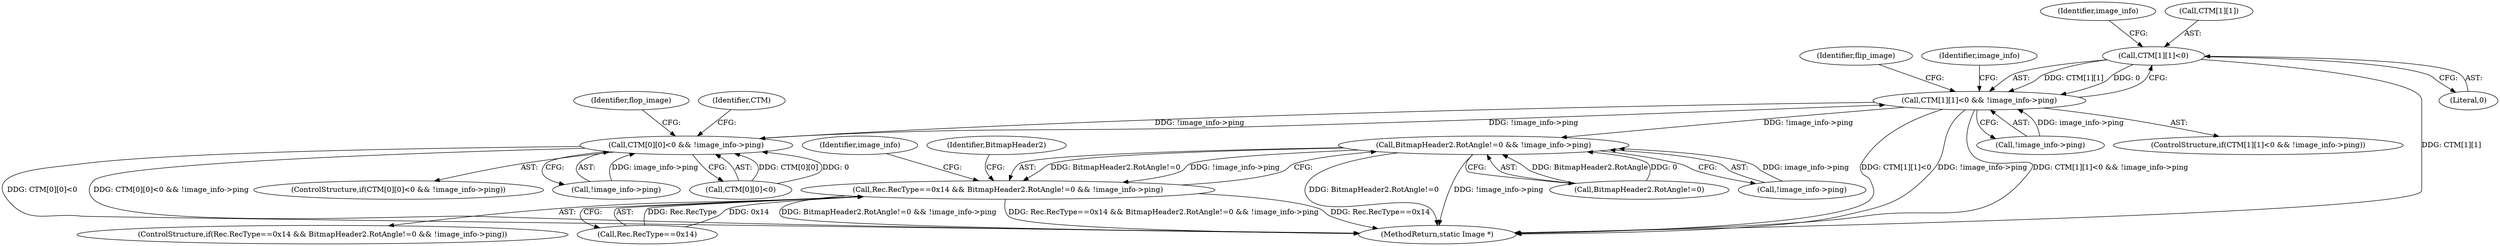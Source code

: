 digraph "0_ImageMagick_bef1e4f637d8f665bc133a9c6d30df08d983bc3a@array" {
"1001690" [label="(Call,CTM[1][1]<0)"];
"1001689" [label="(Call,CTM[1][1]<0 && !image_info->ping)"];
"1001027" [label="(Call,BitmapHeader2.RotAngle!=0 && !image_info->ping)"];
"1001021" [label="(Call,Rec.RecType==0x14 && BitmapHeader2.RotAngle!=0 && !image_info->ping)"];
"1001650" [label="(Call,CTM[0][0]<0 && !image_info->ping)"];
"1001028" [label="(Call,BitmapHeader2.RotAngle!=0)"];
"1001140" [label="(Identifier,image_info)"];
"1001928" [label="(MethodReturn,static Image *)"];
"1001699" [label="(Identifier,image_info)"];
"1001020" [label="(ControlStructure,if(Rec.RecType==0x14 && BitmapHeader2.RotAngle!=0 && !image_info->ping))"];
"1001041" [label="(Identifier,BitmapHeader2)"];
"1001650" [label="(Call,CTM[0][0]<0 && !image_info->ping)"];
"1001649" [label="(ControlStructure,if(CTM[0][0]<0 && !image_info->ping))"];
"1001665" [label="(Identifier,flop_image)"];
"1001696" [label="(Literal,0)"];
"1001022" [label="(Call,Rec.RecType==0x14)"];
"1001658" [label="(Call,!image_info->ping)"];
"1001704" [label="(Identifier,flip_image)"];
"1001651" [label="(Call,CTM[0][0]<0)"];
"1001690" [label="(Call,CTM[1][1]<0)"];
"1001033" [label="(Call,!image_info->ping)"];
"1001693" [label="(Identifier,CTM)"];
"1001027" [label="(Call,BitmapHeader2.RotAngle!=0 && !image_info->ping)"];
"1001697" [label="(Call,!image_info->ping)"];
"1001689" [label="(Call,CTM[1][1]<0 && !image_info->ping)"];
"1001688" [label="(ControlStructure,if(CTM[1][1]<0 && !image_info->ping))"];
"1001021" [label="(Call,Rec.RecType==0x14 && BitmapHeader2.RotAngle!=0 && !image_info->ping)"];
"1001728" [label="(Identifier,image_info)"];
"1001691" [label="(Call,CTM[1][1])"];
"1001690" -> "1001689"  [label="AST: "];
"1001690" -> "1001696"  [label="CFG: "];
"1001691" -> "1001690"  [label="AST: "];
"1001696" -> "1001690"  [label="AST: "];
"1001699" -> "1001690"  [label="CFG: "];
"1001689" -> "1001690"  [label="CFG: "];
"1001690" -> "1001928"  [label="DDG: CTM[1][1]"];
"1001690" -> "1001689"  [label="DDG: CTM[1][1]"];
"1001690" -> "1001689"  [label="DDG: 0"];
"1001689" -> "1001688"  [label="AST: "];
"1001689" -> "1001697"  [label="CFG: "];
"1001697" -> "1001689"  [label="AST: "];
"1001704" -> "1001689"  [label="CFG: "];
"1001728" -> "1001689"  [label="CFG: "];
"1001689" -> "1001928"  [label="DDG: CTM[1][1]<0"];
"1001689" -> "1001928"  [label="DDG: !image_info->ping"];
"1001689" -> "1001928"  [label="DDG: CTM[1][1]<0 && !image_info->ping"];
"1001689" -> "1001027"  [label="DDG: !image_info->ping"];
"1001689" -> "1001650"  [label="DDG: !image_info->ping"];
"1001697" -> "1001689"  [label="DDG: image_info->ping"];
"1001650" -> "1001689"  [label="DDG: !image_info->ping"];
"1001027" -> "1001021"  [label="AST: "];
"1001027" -> "1001028"  [label="CFG: "];
"1001027" -> "1001033"  [label="CFG: "];
"1001028" -> "1001027"  [label="AST: "];
"1001033" -> "1001027"  [label="AST: "];
"1001021" -> "1001027"  [label="CFG: "];
"1001027" -> "1001928"  [label="DDG: BitmapHeader2.RotAngle!=0"];
"1001027" -> "1001928"  [label="DDG: !image_info->ping"];
"1001027" -> "1001021"  [label="DDG: BitmapHeader2.RotAngle!=0"];
"1001027" -> "1001021"  [label="DDG: !image_info->ping"];
"1001028" -> "1001027"  [label="DDG: BitmapHeader2.RotAngle"];
"1001028" -> "1001027"  [label="DDG: 0"];
"1001033" -> "1001027"  [label="DDG: image_info->ping"];
"1001021" -> "1001020"  [label="AST: "];
"1001021" -> "1001022"  [label="CFG: "];
"1001022" -> "1001021"  [label="AST: "];
"1001041" -> "1001021"  [label="CFG: "];
"1001140" -> "1001021"  [label="CFG: "];
"1001021" -> "1001928"  [label="DDG: BitmapHeader2.RotAngle!=0 && !image_info->ping"];
"1001021" -> "1001928"  [label="DDG: Rec.RecType==0x14 && BitmapHeader2.RotAngle!=0 && !image_info->ping"];
"1001021" -> "1001928"  [label="DDG: Rec.RecType==0x14"];
"1001022" -> "1001021"  [label="DDG: Rec.RecType"];
"1001022" -> "1001021"  [label="DDG: 0x14"];
"1001650" -> "1001649"  [label="AST: "];
"1001650" -> "1001651"  [label="CFG: "];
"1001650" -> "1001658"  [label="CFG: "];
"1001651" -> "1001650"  [label="AST: "];
"1001658" -> "1001650"  [label="AST: "];
"1001665" -> "1001650"  [label="CFG: "];
"1001693" -> "1001650"  [label="CFG: "];
"1001650" -> "1001928"  [label="DDG: CTM[0][0]<0"];
"1001650" -> "1001928"  [label="DDG: CTM[0][0]<0 && !image_info->ping"];
"1001651" -> "1001650"  [label="DDG: CTM[0][0]"];
"1001651" -> "1001650"  [label="DDG: 0"];
"1001658" -> "1001650"  [label="DDG: image_info->ping"];
}
